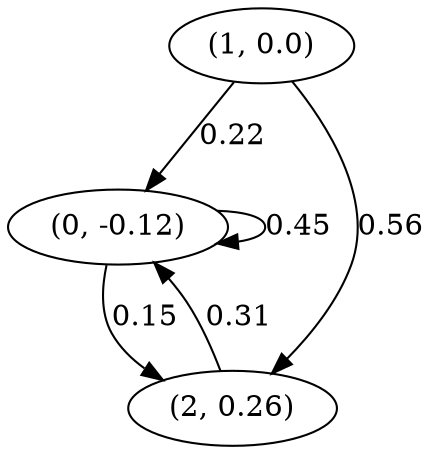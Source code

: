 digraph {
    0 [ label = "(0, -0.12)" ]
    1 [ label = "(1, 0.0)" ]
    2 [ label = "(2, 0.26)" ]
    0 -> 0 [ label = "0.45" ]
    1 -> 0 [ label = "0.22" ]
    2 -> 0 [ label = "0.31" ]
    0 -> 2 [ label = "0.15" ]
    1 -> 2 [ label = "0.56" ]
}

